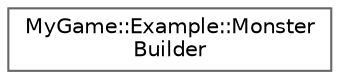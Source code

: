 digraph "Graphical Class Hierarchy"
{
 // LATEX_PDF_SIZE
  bgcolor="transparent";
  edge [fontname=Helvetica,fontsize=10,labelfontname=Helvetica,labelfontsize=10];
  node [fontname=Helvetica,fontsize=10,shape=box,height=0.2,width=0.4];
  rankdir="LR";
  Node0 [id="Node000000",label="MyGame::Example::Monster\lBuilder",height=0.2,width=0.4,color="grey40", fillcolor="white", style="filled",URL="$structMyGame_1_1Example_1_1MonsterBuilder.html",tooltip=" "];
}
